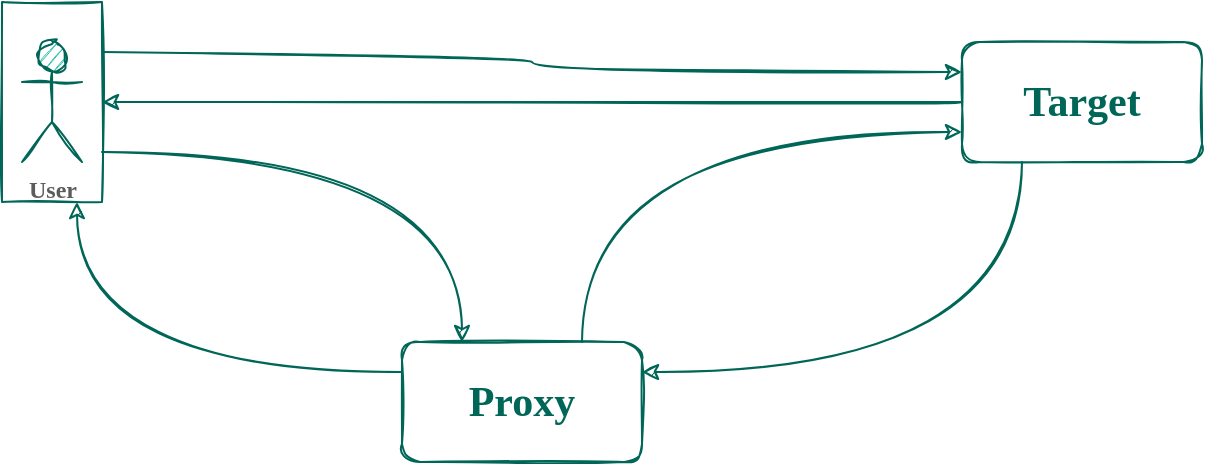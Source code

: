 <mxfile version="14.2.9" type="dropbox"><diagram id="Vn9vPLHkdoUDbbkeotzM" name="第 1 页"><mxGraphModel dx="788" dy="573" grid="1" gridSize="10" guides="1" tooltips="1" connect="1" arrows="1" fold="1" page="1" pageScale="1" pageWidth="1027" pageHeight="2069" math="0" shadow="0"><root><mxCell id="0"/><mxCell id="1" parent="0"/><mxCell id="OHB0rN47sbN1jQVYgw4M-6" value="" style="edgeStyle=orthogonalEdgeStyle;curved=1;rounded=1;sketch=1;orthogonalLoop=1;jettySize=auto;html=1;strokeColor=#006658;fillColor=#21C0A5;fontColor=#5C5C5C;entryX=0;entryY=0.75;entryDx=0;entryDy=0;exitX=0.75;exitY=0;exitDx=0;exitDy=0;" edge="1" parent="1" source="OHB0rN47sbN1jQVYgw4M-1" target="OHB0rN47sbN1jQVYgw4M-4"><mxGeometry relative="1" as="geometry"><mxPoint x="660" y="400" as="targetPoint"/></mxGeometry></mxCell><mxCell id="OHB0rN47sbN1jQVYgw4M-1" value="&lt;font face=&quot;Comic Sans MS&quot; color=&quot;#006658&quot;&gt;&lt;b style=&quot;font-size: 21px&quot;&gt;Proxy&lt;/b&gt;&lt;/font&gt;" style="whiteSpace=wrap;html=1;strokeColor=#006658;fontColor=#5C5C5C;sketch=1;rounded=1;fillStyle=auto;fillColor=none;" vertex="1" parent="1"><mxGeometry x="400" y="390" width="120" height="60" as="geometry"/></mxCell><mxCell id="OHB0rN47sbN1jQVYgw4M-3" value="&lt;font face=&quot;Comic Sans MS&quot;&gt;&lt;b&gt;User&lt;/b&gt;&lt;/font&gt;" style="shape=umlActor;verticalLabelPosition=bottom;verticalAlign=top;html=1;outlineConnect=0;strokeColor=#006658;fillColor=#21C0A5;fontColor=#5C5C5C;sketch=1;rounded=1;" vertex="1" parent="1"><mxGeometry x="210" y="240" width="30" height="60" as="geometry"/></mxCell><mxCell id="OHB0rN47sbN1jQVYgw4M-4" value="&lt;font face=&quot;Comic Sans MS&quot; color=&quot;#006658&quot;&gt;&lt;b style=&quot;font-size: 21px&quot;&gt;Target&lt;/b&gt;&lt;/font&gt;" style="whiteSpace=wrap;html=1;strokeColor=#006658;fontColor=#5C5C5C;sketch=1;rounded=1;fillColor=none;" vertex="1" parent="1"><mxGeometry x="680" y="240" width="120" height="60" as="geometry"/></mxCell><mxCell id="OHB0rN47sbN1jQVYgw4M-7" value="" style="edgeStyle=orthogonalEdgeStyle;curved=1;rounded=1;sketch=1;orthogonalLoop=1;jettySize=auto;html=1;strokeColor=#006658;fillColor=#21C0A5;fontColor=#5C5C5C;entryX=0.25;entryY=0;entryDx=0;entryDy=0;exitX=1;exitY=0.75;exitDx=0;exitDy=0;" edge="1" parent="1" source="OHB0rN47sbN1jQVYgw4M-13" target="OHB0rN47sbN1jQVYgw4M-1"><mxGeometry relative="1" as="geometry"><mxPoint x="210" y="280" as="sourcePoint"/><mxPoint x="380" y="269.5" as="targetPoint"/></mxGeometry></mxCell><mxCell id="OHB0rN47sbN1jQVYgw4M-8" value="" style="edgeStyle=orthogonalEdgeStyle;sketch=1;orthogonalLoop=1;jettySize=auto;html=1;strokeColor=#006658;fillColor=#21C0A5;fontColor=#5C5C5C;entryX=1;entryY=0.25;entryDx=0;entryDy=0;exitX=0.25;exitY=1;exitDx=0;exitDy=0;curved=1;" edge="1" parent="1" source="OHB0rN47sbN1jQVYgw4M-4" target="OHB0rN47sbN1jQVYgw4M-1"><mxGeometry relative="1" as="geometry"><mxPoint x="680" y="290" as="sourcePoint"/><mxPoint x="510" y="290" as="targetPoint"/></mxGeometry></mxCell><mxCell id="OHB0rN47sbN1jQVYgw4M-10" value="" style="edgeStyle=orthogonalEdgeStyle;curved=1;rounded=1;sketch=1;orthogonalLoop=1;jettySize=auto;html=1;strokeColor=#006658;fillColor=#21C0A5;fontColor=#5C5C5C;entryX=0.75;entryY=1;entryDx=0;entryDy=0;exitX=0;exitY=0.25;exitDx=0;exitDy=0;" edge="1" parent="1" source="OHB0rN47sbN1jQVYgw4M-1" target="OHB0rN47sbN1jQVYgw4M-13"><mxGeometry relative="1" as="geometry"><mxPoint x="380" y="300" as="sourcePoint"/><mxPoint x="210" y="300" as="targetPoint"/></mxGeometry></mxCell><mxCell id="OHB0rN47sbN1jQVYgw4M-11" value="" style="edgeStyle=orthogonalEdgeStyle;curved=1;rounded=1;sketch=1;orthogonalLoop=1;jettySize=auto;html=1;strokeColor=#006658;fillColor=#21C0A5;fontColor=#5C5C5C;entryX=0;entryY=0.25;entryDx=0;entryDy=0;exitX=1;exitY=0.25;exitDx=0;exitDy=0;" edge="1" parent="1" source="OHB0rN47sbN1jQVYgw4M-13" target="OHB0rN47sbN1jQVYgw4M-4"><mxGeometry relative="1" as="geometry"><mxPoint x="200" y="210" as="sourcePoint"/><mxPoint x="433" y="390" as="targetPoint"/></mxGeometry></mxCell><mxCell id="OHB0rN47sbN1jQVYgw4M-12" value="" style="edgeStyle=orthogonalEdgeStyle;curved=1;rounded=1;sketch=1;orthogonalLoop=1;jettySize=auto;html=1;strokeColor=#006658;fillColor=#21C0A5;fontColor=#5C5C5C;exitX=0;exitY=0.5;exitDx=0;exitDy=0;entryX=1;entryY=0.5;entryDx=0;entryDy=0;" edge="1" parent="1" source="OHB0rN47sbN1jQVYgw4M-4" target="OHB0rN47sbN1jQVYgw4M-13"><mxGeometry relative="1" as="geometry"><mxPoint x="403" y="405" as="sourcePoint"/><mxPoint x="200" y="250" as="targetPoint"/></mxGeometry></mxCell><mxCell id="OHB0rN47sbN1jQVYgw4M-13" value="" style="rounded=0;whiteSpace=wrap;html=1;sketch=1;strokeColor=#006658;fontColor=#5C5C5C;fillColor=none;" vertex="1" parent="1"><mxGeometry x="200" y="220" width="50" height="100" as="geometry"/></mxCell></root></mxGraphModel></diagram></mxfile>